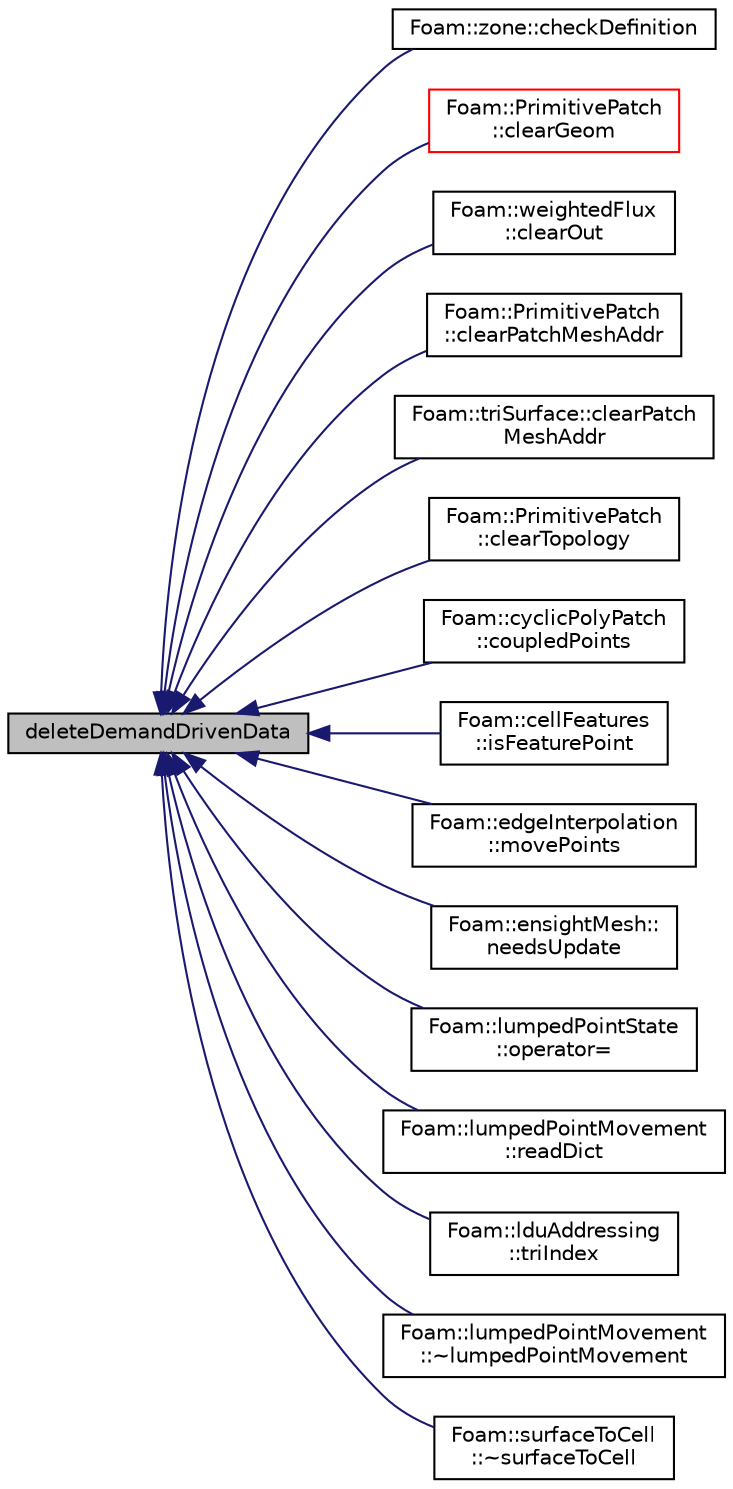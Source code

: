 digraph "deleteDemandDrivenData"
{
  bgcolor="transparent";
  edge [fontname="Helvetica",fontsize="10",labelfontname="Helvetica",labelfontsize="10"];
  node [fontname="Helvetica",fontsize="10",shape=record];
  rankdir="LR";
  Node1 [label="deleteDemandDrivenData",height=0.2,width=0.4,color="black", fillcolor="grey75", style="filled" fontcolor="black"];
  Node1 -> Node2 [dir="back",color="midnightblue",fontsize="10",style="solid",fontname="Helvetica"];
  Node2 [label="Foam::zone::checkDefinition",height=0.2,width=0.4,color="black",URL="$classFoam_1_1zone.html#a3240019b0e37b918ce9dcdc8659cded7",tooltip="Check zone definition with max size given. Return true if in error. "];
  Node1 -> Node3 [dir="back",color="midnightblue",fontsize="10",style="solid",fontname="Helvetica"];
  Node3 [label="Foam::PrimitivePatch\l::clearGeom",height=0.2,width=0.4,color="red",URL="$classFoam_1_1PrimitivePatch.html#a499a7f858dc495c47b618e168fec6372"];
  Node1 -> Node4 [dir="back",color="midnightblue",fontsize="10",style="solid",fontname="Helvetica"];
  Node4 [label="Foam::weightedFlux\l::clearOut",height=0.2,width=0.4,color="black",URL="$classFoam_1_1weightedFlux.html#af320697688df08f1438d37a86bcaf25d",tooltip="Clear all fields. "];
  Node1 -> Node5 [dir="back",color="midnightblue",fontsize="10",style="solid",fontname="Helvetica"];
  Node5 [label="Foam::PrimitivePatch\l::clearPatchMeshAddr",height=0.2,width=0.4,color="black",URL="$classFoam_1_1PrimitivePatch.html#adce7b0b57a3bbab0d02ee8592687eff1"];
  Node1 -> Node6 [dir="back",color="midnightblue",fontsize="10",style="solid",fontname="Helvetica"];
  Node6 [label="Foam::triSurface::clearPatch\lMeshAddr",height=0.2,width=0.4,color="black",URL="$classFoam_1_1triSurface.html#adce7b0b57a3bbab0d02ee8592687eff1"];
  Node1 -> Node7 [dir="back",color="midnightblue",fontsize="10",style="solid",fontname="Helvetica"];
  Node7 [label="Foam::PrimitivePatch\l::clearTopology",height=0.2,width=0.4,color="black",URL="$classFoam_1_1PrimitivePatch.html#a7bf396cb5f889f9d774acbbbfcdd83e0"];
  Node1 -> Node8 [dir="back",color="midnightblue",fontsize="10",style="solid",fontname="Helvetica"];
  Node8 [label="Foam::cyclicPolyPatch\l::coupledPoints",height=0.2,width=0.4,color="black",URL="$classFoam_1_1cyclicPolyPatch.html#a022d7b47b3f88e0a33b8f8022bb22473",tooltip="Return connected points (from patch local to neighbour patch local) "];
  Node1 -> Node9 [dir="back",color="midnightblue",fontsize="10",style="solid",fontname="Helvetica"];
  Node9 [label="Foam::cellFeatures\l::isFeaturePoint",height=0.2,width=0.4,color="black",URL="$classFoam_1_1cellFeatures.html#a0e1817c6e428d30c177e2871368421a9",tooltip="Are two edges connected at feature point? "];
  Node1 -> Node10 [dir="back",color="midnightblue",fontsize="10",style="solid",fontname="Helvetica"];
  Node10 [label="Foam::edgeInterpolation\l::movePoints",height=0.2,width=0.4,color="black",URL="$classFoam_1_1edgeInterpolation.html#abd8a0185ea34772851657f8c0c38a6d3",tooltip="Do what is necessary if the mesh has moved. "];
  Node1 -> Node11 [dir="back",color="midnightblue",fontsize="10",style="solid",fontname="Helvetica"];
  Node11 [label="Foam::ensightMesh::\lneedsUpdate",height=0.2,width=0.4,color="black",URL="$classFoam_1_1ensightMesh.html#aa8e65b62831b56e76cf5fba5cad934db",tooltip="Does the content need an update? "];
  Node1 -> Node12 [dir="back",color="midnightblue",fontsize="10",style="solid",fontname="Helvetica"];
  Node12 [label="Foam::lumpedPointState\l::operator=",height=0.2,width=0.4,color="black",URL="$classFoam_1_1lumpedPointState.html#a9bc4cbb6b27873b043d9e195d00b7d5e",tooltip="Assignment operator. "];
  Node1 -> Node13 [dir="back",color="midnightblue",fontsize="10",style="solid",fontname="Helvetica"];
  Node13 [label="Foam::lumpedPointMovement\l::readDict",height=0.2,width=0.4,color="black",URL="$classFoam_1_1lumpedPointMovement.html#a66b6f5304d5592826c855d45921c13ab",tooltip="Update settings from dictionary. "];
  Node1 -> Node14 [dir="back",color="midnightblue",fontsize="10",style="solid",fontname="Helvetica"];
  Node14 [label="Foam::lduAddressing\l::triIndex",height=0.2,width=0.4,color="black",URL="$classFoam_1_1lduAddressing.html#a8812270ff6941f3d983e61f9f62f42ed",tooltip="Return off-diagonal index given owner and neighbour label. "];
  Node1 -> Node15 [dir="back",color="midnightblue",fontsize="10",style="solid",fontname="Helvetica"];
  Node15 [label="Foam::lumpedPointMovement\l::~lumpedPointMovement",height=0.2,width=0.4,color="black",URL="$classFoam_1_1lumpedPointMovement.html#a207d1adbfdda832ec070a197cc4acf05",tooltip="Destructor. "];
  Node1 -> Node16 [dir="back",color="midnightblue",fontsize="10",style="solid",fontname="Helvetica"];
  Node16 [label="Foam::surfaceToCell\l::~surfaceToCell",height=0.2,width=0.4,color="black",URL="$classFoam_1_1surfaceToCell.html#a4e871866bafae0fe9ee5647a8b4faab5",tooltip="Destructor. "];
}
